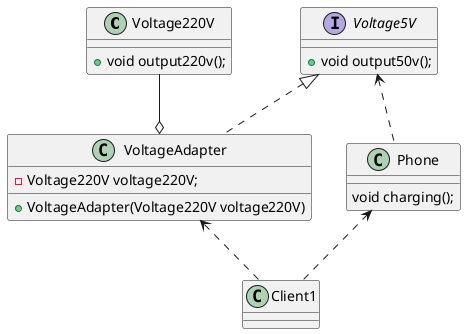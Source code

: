 @startuml

class Voltage220V
interface Voltage5V
class VoltageAdapter
class Phone
class Client1


Voltage220V --o VoltageAdapter
Voltage5V <|.. VoltageAdapter
Voltage5V <.. Phone
Phone <.. Client1
VoltageAdapter <.. Client1
class Voltage220V{
 + void output220v();
}

interface Voltage5V{
 + void output50v();
}
class Phone{
  void charging();
}
class VoltageAdapter{
 -Voltage220V voltage220V;
+VoltageAdapter(Voltage220V voltage220V)
}
@enduml